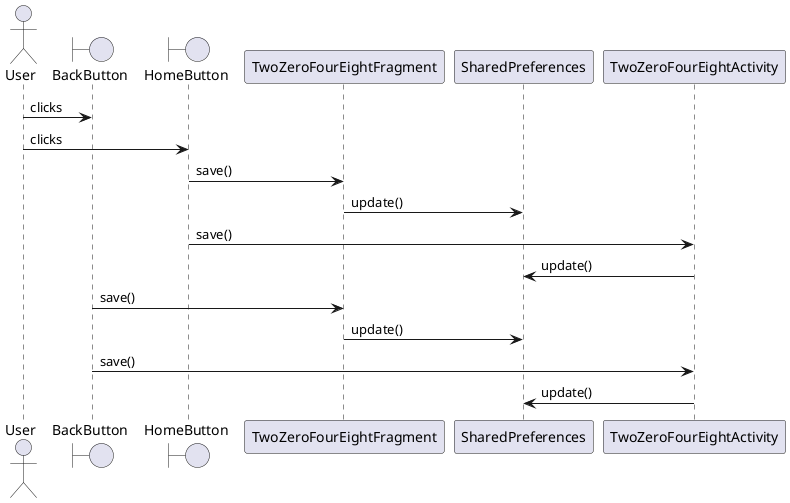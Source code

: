 @startuml

actor User
boundary BackButton
boundary HomeButton

User -> BackButton : clicks
User -> HomeButton : clicks
HomeButton -> TwoZeroFourEightFragment : save()
TwoZeroFourEightFragment -> SharedPreferences : update()
HomeButton -> TwoZeroFourEightActivity : save()
TwoZeroFourEightActivity -> SharedPreferences : update()

BackButton -> TwoZeroFourEightFragment : save()
TwoZeroFourEightFragment -> SharedPreferences : update()
BackButton -> TwoZeroFourEightActivity : save()
TwoZeroFourEightActivity -> SharedPreferences : update()

@enduml
